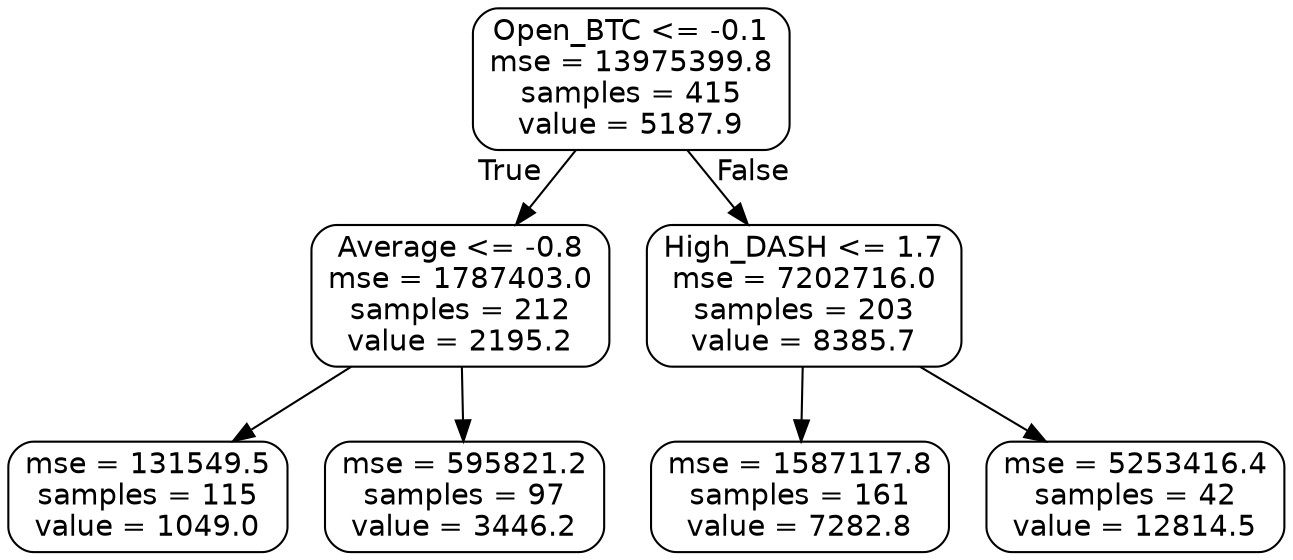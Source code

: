 digraph Tree {
node [shape=box, style="rounded", color="black", fontname=helvetica] ;
edge [fontname=helvetica] ;
0 [label="Open_BTC <= -0.1\nmse = 13975399.8\nsamples = 415\nvalue = 5187.9"] ;
1 [label="Average <= -0.8\nmse = 1787403.0\nsamples = 212\nvalue = 2195.2"] ;
0 -> 1 [labeldistance=2.5, labelangle=45, headlabel="True"] ;
5 [label="mse = 131549.5\nsamples = 115\nvalue = 1049.0"] ;
1 -> 5 ;
6 [label="mse = 595821.2\nsamples = 97\nvalue = 3446.2"] ;
1 -> 6 ;
2 [label="High_DASH <= 1.7\nmse = 7202716.0\nsamples = 203\nvalue = 8385.7"] ;
0 -> 2 [labeldistance=2.5, labelangle=-45, headlabel="False"] ;
3 [label="mse = 1587117.8\nsamples = 161\nvalue = 7282.8"] ;
2 -> 3 ;
4 [label="mse = 5253416.4\nsamples = 42\nvalue = 12814.5"] ;
2 -> 4 ;
}